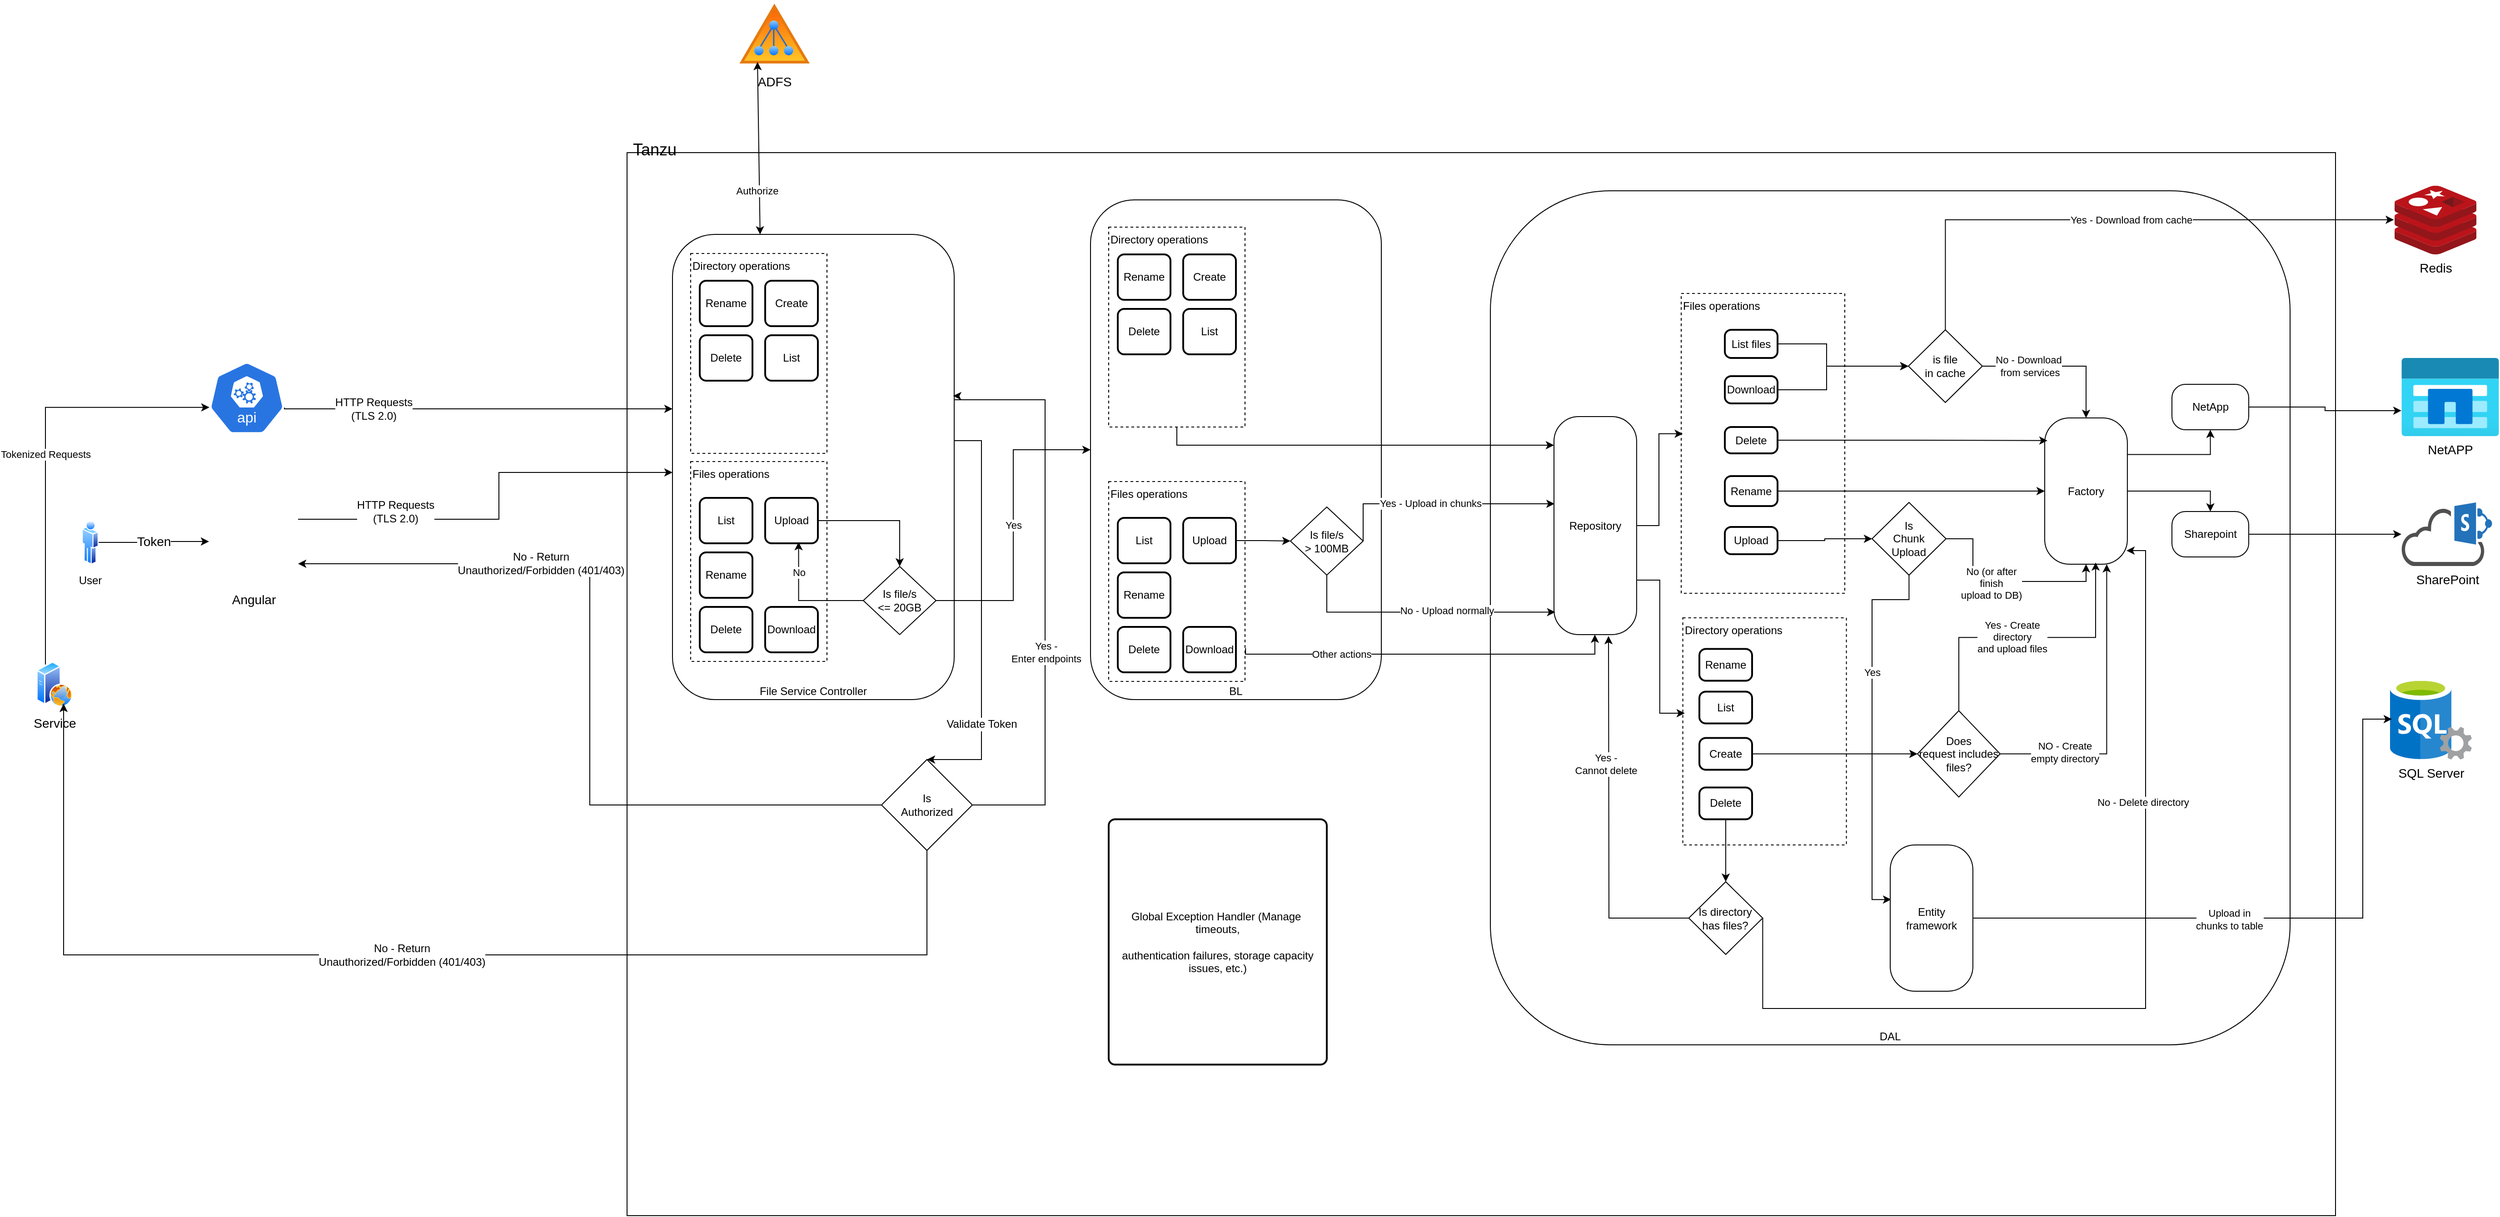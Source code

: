 <mxfile version="26.0.16">
  <diagram name="Page-1" id="DkCKMyg1tVyzqoW7HSBp">
    <mxGraphModel dx="2643" dy="933" grid="1" gridSize="10" guides="1" tooltips="1" connect="1" arrows="1" fold="1" page="1" pageScale="1" pageWidth="850" pageHeight="1100" math="0" shadow="0">
      <root>
        <mxCell id="0" />
        <mxCell id="1" parent="0" />
        <mxCell id="CK9umGI7x9kUIgqdE483-122" value="" style="rounded=0;whiteSpace=wrap;html=1;fillColor=none;" vertex="1" parent="1">
          <mxGeometry x="180" y="168" width="1880" height="1170" as="geometry" />
        </mxCell>
        <mxCell id="cBA7sRYi_IcgjNRqiYrO-47" value="BL" style="rounded=1;whiteSpace=wrap;html=1;verticalAlign=bottom;" parent="1" vertex="1">
          <mxGeometry x="690" y="220" width="320" height="550" as="geometry" />
        </mxCell>
        <mxCell id="cBA7sRYi_IcgjNRqiYrO-193" value="Files operations" style="rounded=0;whiteSpace=wrap;html=1;dashed=1;align=left;verticalAlign=top;" parent="1" vertex="1">
          <mxGeometry x="710" y="530" width="150" height="220" as="geometry" />
        </mxCell>
        <mxCell id="cBA7sRYi_IcgjNRqiYrO-1" value="&lt;font style=&quot;font-size: 14px;&quot;&gt;Redis&lt;/font&gt;" style="image;sketch=0;aspect=fixed;html=1;points=[];align=center;fontSize=12;image=img/lib/mscae/Cache_Redis_Product.svg;" parent="1" vertex="1">
          <mxGeometry x="2125" y="204.4" width="90" height="75.6" as="geometry" />
        </mxCell>
        <mxCell id="cBA7sRYi_IcgjNRqiYrO-2" value="&lt;font style=&quot;font-size: 14px;&quot;&gt;SQL Server&lt;/font&gt;" style="image;sketch=0;aspect=fixed;html=1;points=[];align=center;fontSize=12;image=img/lib/mscae/SQL_Servers.svg;" parent="1" vertex="1">
          <mxGeometry x="2120" y="746" width="90" height="90" as="geometry" />
        </mxCell>
        <mxCell id="cBA7sRYi_IcgjNRqiYrO-3" value="&lt;font style=&quot;font-size: 14px;&quot;&gt;SharePoint&lt;/font&gt;" style="sketch=0;pointerEvents=1;shadow=0;dashed=0;html=1;strokeColor=none;fillColor=#505050;labelPosition=center;verticalLabelPosition=bottom;outlineConnect=0;verticalAlign=top;align=center;shape=mxgraph.office.clouds.cloud_sharepoint;" parent="1" vertex="1">
          <mxGeometry x="2132.5" y="553" width="100" height="70" as="geometry" />
        </mxCell>
        <mxCell id="cBA7sRYi_IcgjNRqiYrO-4" value="&lt;font style=&quot;font-size: 14px;&quot;&gt;NetAPP&lt;/font&gt;" style="image;aspect=fixed;html=1;points=[];align=center;fontSize=12;image=img/lib/azure2/storage/Azure_NetApp_Files.svg;" parent="1" vertex="1">
          <mxGeometry x="2132.5" y="394" width="107.5" height="86" as="geometry" />
        </mxCell>
        <mxCell id="cBA7sRYi_IcgjNRqiYrO-5" value="&lt;font style=&quot;font-size: 14px;&quot;&gt;ADFS&lt;/font&gt;" style="image;aspect=fixed;perimeter=ellipsePerimeter;html=1;align=center;shadow=0;dashed=0;spacingTop=3;image=img/lib/active_directory/active_directory.svg;" parent="1" vertex="1">
          <mxGeometry x="300" width="84.71" height="72" as="geometry" />
        </mxCell>
        <mxCell id="CK9umGI7x9kUIgqdE483-131" style="edgeStyle=orthogonalEdgeStyle;rounded=0;orthogonalLoop=1;jettySize=auto;html=1;exitX=1;exitY=0.25;exitDx=0;exitDy=0;" edge="1" parent="1" source="cBA7sRYi_IcgjNRqiYrO-6" target="cBA7sRYi_IcgjNRqiYrO-28">
          <mxGeometry relative="1" as="geometry">
            <Array as="points">
              <mxPoint x="39" y="572" />
              <mxPoint x="39" y="520" />
            </Array>
          </mxGeometry>
        </mxCell>
        <mxCell id="CK9umGI7x9kUIgqdE483-132" value="&lt;span style=&quot;font-size: 12px;&quot;&gt;HTTP Requests&lt;/span&gt;&lt;br style=&quot;font-size: 12px;&quot;&gt;&lt;span style=&quot;font-size: 12px;&quot;&gt;(TLS 2.0)&lt;/span&gt;" style="edgeLabel;html=1;align=center;verticalAlign=middle;resizable=0;points=[];" vertex="1" connectable="0" parent="CK9umGI7x9kUIgqdE483-131">
          <mxGeometry x="-0.664" y="2" relative="1" as="geometry">
            <mxPoint x="29" y="-7" as="offset" />
          </mxGeometry>
        </mxCell>
        <mxCell id="cBA7sRYi_IcgjNRqiYrO-6" value="&lt;font style=&quot;font-size: 14px;&quot;&gt;Angular&lt;/font&gt;" style="shape=image;html=1;verticalAlign=top;verticalLabelPosition=bottom;labelBackgroundColor=#ffffff;imageAspect=0;aspect=fixed;image=https://cdn0.iconfinder.com/data/icons/long-shadow-web-icons/512/angular-symbol-128.png" parent="1" vertex="1">
          <mxGeometry x="-280" y="547" width="98" height="98" as="geometry" />
        </mxCell>
        <mxCell id="cBA7sRYi_IcgjNRqiYrO-17" value="&lt;font style=&quot;font-size: 14px;&quot;&gt;Token&lt;/font&gt;" style="edgeStyle=orthogonalEdgeStyle;rounded=0;orthogonalLoop=1;jettySize=auto;html=1;" parent="1" source="cBA7sRYi_IcgjNRqiYrO-13" target="cBA7sRYi_IcgjNRqiYrO-6" edge="1">
          <mxGeometry relative="1" as="geometry" />
        </mxCell>
        <mxCell id="cBA7sRYi_IcgjNRqiYrO-13" value="User" style="image;aspect=fixed;perimeter=ellipsePerimeter;html=1;align=center;shadow=0;dashed=0;spacingTop=3;image=img/lib/active_directory/user.svg;" parent="1" vertex="1">
          <mxGeometry x="-420" y="572" width="18.5" height="50" as="geometry" />
        </mxCell>
        <mxCell id="cBA7sRYi_IcgjNRqiYrO-24" value="&lt;font style=&quot;font-size: 14px;&quot;&gt;Service&lt;/font&gt;" style="image;aspect=fixed;perimeter=ellipsePerimeter;html=1;align=center;shadow=0;dashed=0;spacingTop=3;image=img/lib/active_directory/web_server.svg;" parent="1" vertex="1">
          <mxGeometry x="-470" y="728" width="40" height="50" as="geometry" />
        </mxCell>
        <mxCell id="cBA7sRYi_IcgjNRqiYrO-45" value="&lt;font style=&quot;font-size: 12px;&quot;&gt;Validate Token&lt;/font&gt;" style="edgeStyle=orthogonalEdgeStyle;rounded=0;orthogonalLoop=1;jettySize=auto;html=1;exitX=1;exitY=0.5;exitDx=0;exitDy=0;entryX=0.5;entryY=0;entryDx=0;entryDy=0;" parent="1" source="cBA7sRYi_IcgjNRqiYrO-28" target="cBA7sRYi_IcgjNRqiYrO-43" edge="1">
          <mxGeometry x="0.579" relative="1" as="geometry">
            <Array as="points">
              <mxPoint x="570" y="485" />
              <mxPoint x="570" y="836" />
            </Array>
            <mxPoint as="offset" />
          </mxGeometry>
        </mxCell>
        <mxCell id="cBA7sRYi_IcgjNRqiYrO-28" value="File Service Controller" style="rounded=1;whiteSpace=wrap;html=1;verticalAlign=bottom;" parent="1" vertex="1">
          <mxGeometry x="230" y="258" width="310" height="512" as="geometry" />
        </mxCell>
        <mxCell id="cBA7sRYi_IcgjNRqiYrO-39" value="Authorize" style="endArrow=classic;startArrow=classic;html=1;rounded=0;entryX=0.25;entryY=1;entryDx=0;entryDy=0;exitX=0.311;exitY=0;exitDx=0;exitDy=0;exitPerimeter=0;" parent="1" source="cBA7sRYi_IcgjNRqiYrO-28" target="cBA7sRYi_IcgjNRqiYrO-5" edge="1">
          <mxGeometry x="-0.494" y="3" width="50" height="50" relative="1" as="geometry">
            <mxPoint x="420" y="390" as="sourcePoint" />
            <mxPoint x="470" y="340" as="targetPoint" />
            <mxPoint as="offset" />
          </mxGeometry>
        </mxCell>
        <mxCell id="cBA7sRYi_IcgjNRqiYrO-51" style="edgeStyle=orthogonalEdgeStyle;rounded=0;orthogonalLoop=1;jettySize=auto;html=1;exitX=0.5;exitY=1;exitDx=0;exitDy=0;" parent="1" source="cBA7sRYi_IcgjNRqiYrO-43" target="cBA7sRYi_IcgjNRqiYrO-24" edge="1">
          <mxGeometry relative="1" as="geometry">
            <Array as="points">
              <mxPoint x="510" y="1051" />
              <mxPoint x="-440" y="1051" />
            </Array>
            <mxPoint x="530" y="950.5" as="sourcePoint" />
            <mxPoint x="-440" y="988.5" as="targetPoint" />
          </mxGeometry>
        </mxCell>
        <mxCell id="cBA7sRYi_IcgjNRqiYrO-52" value="&lt;font style=&quot;font-size: 12px;&quot;&gt;No - Return &lt;br&gt;Unauthorized/Forbidden (401/403)&lt;/font&gt;" style="edgeLabel;html=1;align=center;verticalAlign=middle;resizable=0;points=[];" parent="cBA7sRYi_IcgjNRqiYrO-51" vertex="1" connectable="0">
          <mxGeometry x="-0.086" relative="1" as="geometry">
            <mxPoint x="-80" as="offset" />
          </mxGeometry>
        </mxCell>
        <mxCell id="cBA7sRYi_IcgjNRqiYrO-113" style="edgeStyle=orthogonalEdgeStyle;rounded=0;orthogonalLoop=1;jettySize=auto;html=1;exitX=1;exitY=0.5;exitDx=0;exitDy=0;entryX=0.996;entryY=0.347;entryDx=0;entryDy=0;entryPerimeter=0;" parent="1" source="cBA7sRYi_IcgjNRqiYrO-43" target="cBA7sRYi_IcgjNRqiYrO-28" edge="1">
          <mxGeometry relative="1" as="geometry">
            <Array as="points">
              <mxPoint x="640" y="886" />
              <mxPoint x="640" y="440" />
              <mxPoint x="540" y="440" />
              <mxPoint x="540" y="436" />
            </Array>
          </mxGeometry>
        </mxCell>
        <mxCell id="cBA7sRYi_IcgjNRqiYrO-114" value="Yes - &lt;br&gt;Enter endpoints" style="edgeLabel;html=1;align=center;verticalAlign=middle;resizable=0;points=[];" parent="cBA7sRYi_IcgjNRqiYrO-113" vertex="1" connectable="0">
          <mxGeometry x="-0.214" y="-1" relative="1" as="geometry">
            <mxPoint as="offset" />
          </mxGeometry>
        </mxCell>
        <mxCell id="CK9umGI7x9kUIgqdE483-129" style="edgeStyle=orthogonalEdgeStyle;rounded=0;orthogonalLoop=1;jettySize=auto;html=1;exitX=0;exitY=0.5;exitDx=0;exitDy=0;entryX=1;entryY=0.75;entryDx=0;entryDy=0;" edge="1" parent="1" source="cBA7sRYi_IcgjNRqiYrO-43" target="cBA7sRYi_IcgjNRqiYrO-6">
          <mxGeometry relative="1" as="geometry" />
        </mxCell>
        <mxCell id="CK9umGI7x9kUIgqdE483-130" value="&lt;span style=&quot;font-size: 12px;&quot;&gt;No - Return&lt;/span&gt;&lt;br style=&quot;font-size: 12px;&quot;&gt;&lt;span style=&quot;font-size: 12px;&quot;&gt;Unauthorized/Forbidden (401/403)&lt;/span&gt;" style="edgeLabel;html=1;align=center;verticalAlign=middle;resizable=0;points=[];" vertex="1" connectable="0" parent="CK9umGI7x9kUIgqdE483-129">
          <mxGeometry x="0.403" y="5" relative="1" as="geometry">
            <mxPoint x="-4" y="-6" as="offset" />
          </mxGeometry>
        </mxCell>
        <mxCell id="cBA7sRYi_IcgjNRqiYrO-43" value="Is &lt;br&gt;Authorized" style="rhombus;whiteSpace=wrap;html=1;" parent="1" vertex="1">
          <mxGeometry x="460" y="836" width="100" height="100" as="geometry" />
        </mxCell>
        <mxCell id="cBA7sRYi_IcgjNRqiYrO-59" value="DAL" style="rounded=1;whiteSpace=wrap;html=1;verticalAlign=bottom;" parent="1" vertex="1">
          <mxGeometry x="1130" y="210" width="880" height="940" as="geometry" />
        </mxCell>
        <mxCell id="cBA7sRYi_IcgjNRqiYrO-63" style="edgeStyle=orthogonalEdgeStyle;rounded=0;orthogonalLoop=1;jettySize=auto;html=1;exitX=0;exitY=0.5;exitDx=0;exitDy=0;entryX=0.5;entryY=1;entryDx=0;entryDy=0;" parent="1" edge="1">
          <mxGeometry relative="1" as="geometry">
            <mxPoint x="879.04" y="650" as="sourcePoint" />
          </mxGeometry>
        </mxCell>
        <mxCell id="cBA7sRYi_IcgjNRqiYrO-65" style="edgeStyle=orthogonalEdgeStyle;rounded=0;orthogonalLoop=1;jettySize=auto;html=1;" parent="1" edge="1">
          <mxGeometry relative="1" as="geometry">
            <mxPoint x="970" y="650.034" as="sourcePoint" />
            <Array as="points">
              <mxPoint x="1015" y="650" />
            </Array>
          </mxGeometry>
        </mxCell>
        <mxCell id="cBA7sRYi_IcgjNRqiYrO-75" style="edgeStyle=orthogonalEdgeStyle;rounded=0;orthogonalLoop=1;jettySize=auto;html=1;entryX=1;entryY=0.5;entryDx=0;entryDy=0;" parent="1" edge="1">
          <mxGeometry relative="1" as="geometry">
            <mxPoint x="1015.517" y="539" as="sourcePoint" />
          </mxGeometry>
        </mxCell>
        <mxCell id="cBA7sRYi_IcgjNRqiYrO-76" style="edgeStyle=orthogonalEdgeStyle;rounded=0;orthogonalLoop=1;jettySize=auto;html=1;entryX=0;entryY=0.5;entryDx=0;entryDy=0;" parent="1" edge="1">
          <mxGeometry relative="1" as="geometry">
            <mxPoint x="833.586" y="539" as="sourcePoint" />
          </mxGeometry>
        </mxCell>
        <mxCell id="cBA7sRYi_IcgjNRqiYrO-69" style="edgeStyle=orthogonalEdgeStyle;rounded=0;orthogonalLoop=1;jettySize=auto;html=1;exitX=0.995;exitY=0.63;exitDx=0;exitDy=0;exitPerimeter=0;" parent="1" source="cBA7sRYi_IcgjNRqiYrO-72" target="cBA7sRYi_IcgjNRqiYrO-28" edge="1">
          <mxGeometry relative="1" as="geometry">
            <mxPoint x="153.2" y="460.862" as="sourcePoint" />
            <Array as="points">
              <mxPoint x="-197" y="450" />
            </Array>
          </mxGeometry>
        </mxCell>
        <mxCell id="cBA7sRYi_IcgjNRqiYrO-71" value="&lt;span style=&quot;font-size: 12px;&quot;&gt;HTTP Requests &lt;br&gt;(TLS 2.0)&lt;/span&gt;" style="edgeLabel;html=1;align=center;verticalAlign=middle;resizable=0;points=[];" parent="cBA7sRYi_IcgjNRqiYrO-69" vertex="1" connectable="0">
          <mxGeometry x="-0.276" relative="1" as="geometry">
            <mxPoint x="-56" as="offset" />
          </mxGeometry>
        </mxCell>
        <mxCell id="cBA7sRYi_IcgjNRqiYrO-70" value="Tokenized Requests" style="edgeStyle=orthogonalEdgeStyle;rounded=0;orthogonalLoop=1;jettySize=auto;html=1;entryX=0.005;entryY=0.63;entryDx=0;entryDy=0;entryPerimeter=0;" parent="1" source="cBA7sRYi_IcgjNRqiYrO-24" target="cBA7sRYi_IcgjNRqiYrO-72" edge="1">
          <mxGeometry relative="1" as="geometry">
            <mxPoint x="-230" y="448.016" as="targetPoint" />
            <Array as="points">
              <mxPoint x="-460" y="448" />
            </Array>
          </mxGeometry>
        </mxCell>
        <mxCell id="cBA7sRYi_IcgjNRqiYrO-72" value="" style="aspect=fixed;sketch=0;html=1;dashed=0;whitespace=wrap;verticalLabelPosition=bottom;verticalAlign=top;fillColor=#2875E2;strokeColor=#ffffff;points=[[0.005,0.63,0],[0.1,0.2,0],[0.9,0.2,0],[0.5,0,0],[0.995,0.63,0],[0.72,0.99,0],[0.5,1,0],[0.28,0.99,0]];shape=mxgraph.kubernetes.icon2;kubernetesLabel=1;prIcon=api" parent="1" vertex="1">
          <mxGeometry x="-280" y="398" width="83.33" height="80" as="geometry" />
        </mxCell>
        <mxCell id="cBA7sRYi_IcgjNRqiYrO-237" style="edgeStyle=orthogonalEdgeStyle;rounded=0;orthogonalLoop=1;jettySize=auto;html=1;entryX=0;entryY=0.5;entryDx=0;entryDy=0;" parent="1" source="cBA7sRYi_IcgjNRqiYrO-95" target="cBA7sRYi_IcgjNRqiYrO-99" edge="1">
          <mxGeometry relative="1" as="geometry" />
        </mxCell>
        <mxCell id="cBA7sRYi_IcgjNRqiYrO-95" value="Upload" style="rounded=1;whiteSpace=wrap;html=1;absoluteArcSize=1;arcSize=14;strokeWidth=2;" parent="1" vertex="1">
          <mxGeometry x="792" y="570" width="58" height="50" as="geometry" />
        </mxCell>
        <mxCell id="cBA7sRYi_IcgjNRqiYrO-196" style="edgeStyle=orthogonalEdgeStyle;rounded=0;orthogonalLoop=1;jettySize=auto;html=1;exitX=1;exitY=0.5;exitDx=0;exitDy=0;entryX=0.007;entryY=0.4;entryDx=0;entryDy=0;entryPerimeter=0;" parent="1" source="cBA7sRYi_IcgjNRqiYrO-99" target="cBA7sRYi_IcgjNRqiYrO-111" edge="1">
          <mxGeometry relative="1" as="geometry">
            <Array as="points">
              <mxPoint x="1201" y="554" />
            </Array>
          </mxGeometry>
        </mxCell>
        <mxCell id="cBA7sRYi_IcgjNRqiYrO-197" value="Yes - Upload in chunks" style="edgeLabel;html=1;align=center;verticalAlign=middle;resizable=0;points=[];" parent="cBA7sRYi_IcgjNRqiYrO-196" vertex="1" connectable="0">
          <mxGeometry x="-0.526" y="2" relative="1" as="geometry">
            <mxPoint x="55" y="1" as="offset" />
          </mxGeometry>
        </mxCell>
        <mxCell id="cBA7sRYi_IcgjNRqiYrO-99" value="Is file/s &lt;br&gt;&amp;gt; 100MB" style="rhombus;whiteSpace=wrap;html=1;" parent="1" vertex="1">
          <mxGeometry x="910" y="558" width="80" height="75" as="geometry" />
        </mxCell>
        <mxCell id="cBA7sRYi_IcgjNRqiYrO-103" value="&lt;font style=&quot;font-size: 18px;&quot;&gt;Tanzu&lt;/font&gt;" style="text;html=1;align=center;verticalAlign=middle;resizable=0;points=[];autosize=1;strokeColor=none;fillColor=none;" parent="1" vertex="1">
          <mxGeometry x="175" y="145" width="70" height="40" as="geometry" />
        </mxCell>
        <mxCell id="cBA7sRYi_IcgjNRqiYrO-111" value="Repository" style="rounded=1;whiteSpace=wrap;html=1;arcSize=30;" parent="1" vertex="1">
          <mxGeometry x="1200" y="458.5" width="90.96" height="240" as="geometry" />
        </mxCell>
        <mxCell id="cBA7sRYi_IcgjNRqiYrO-123" value="Download" style="rounded=1;whiteSpace=wrap;html=1;absoluteArcSize=1;arcSize=14;strokeWidth=2;" parent="1" vertex="1">
          <mxGeometry x="792" y="690" width="58" height="50" as="geometry" />
        </mxCell>
        <mxCell id="cBA7sRYi_IcgjNRqiYrO-124" value="List" style="rounded=1;whiteSpace=wrap;html=1;absoluteArcSize=1;arcSize=14;strokeWidth=2;" parent="1" vertex="1">
          <mxGeometry x="720" y="570" width="58" height="50" as="geometry" />
        </mxCell>
        <mxCell id="cBA7sRYi_IcgjNRqiYrO-125" value="Rename" style="rounded=1;whiteSpace=wrap;html=1;absoluteArcSize=1;arcSize=14;strokeWidth=2;" parent="1" vertex="1">
          <mxGeometry x="720" y="630" width="58" height="50" as="geometry" />
        </mxCell>
        <mxCell id="cBA7sRYi_IcgjNRqiYrO-126" value="Delete" style="rounded=1;whiteSpace=wrap;html=1;absoluteArcSize=1;arcSize=14;strokeWidth=2;" parent="1" vertex="1">
          <mxGeometry x="720" y="690" width="58" height="50" as="geometry" />
        </mxCell>
        <mxCell id="cBA7sRYi_IcgjNRqiYrO-129" style="edgeStyle=orthogonalEdgeStyle;rounded=0;orthogonalLoop=1;jettySize=auto;html=1;exitX=1.004;exitY=0.833;exitDx=0;exitDy=0;exitPerimeter=0;" parent="1" source="cBA7sRYi_IcgjNRqiYrO-193" target="cBA7sRYi_IcgjNRqiYrO-111" edge="1">
          <mxGeometry relative="1" as="geometry">
            <mxPoint x="970" y="740" as="sourcePoint" />
            <mxPoint x="1160" y="680" as="targetPoint" />
            <Array as="points">
              <mxPoint x="861" y="720" />
              <mxPoint x="1245" y="720" />
            </Array>
          </mxGeometry>
        </mxCell>
        <mxCell id="cBA7sRYi_IcgjNRqiYrO-130" value="Other actions" style="edgeLabel;html=1;align=center;verticalAlign=middle;resizable=0;points=[];" parent="cBA7sRYi_IcgjNRqiYrO-129" vertex="1" connectable="0">
          <mxGeometry x="-0.589" y="-1" relative="1" as="geometry">
            <mxPoint x="27" y="-1" as="offset" />
          </mxGeometry>
        </mxCell>
        <mxCell id="cBA7sRYi_IcgjNRqiYrO-240" style="edgeStyle=orthogonalEdgeStyle;rounded=0;orthogonalLoop=1;jettySize=auto;html=1;" parent="1" source="cBA7sRYi_IcgjNRqiYrO-200" target="cBA7sRYi_IcgjNRqiYrO-111" edge="1">
          <mxGeometry relative="1" as="geometry">
            <Array as="points">
              <mxPoint x="785" y="490" />
            </Array>
          </mxGeometry>
        </mxCell>
        <mxCell id="cBA7sRYi_IcgjNRqiYrO-200" value="Directory operations" style="rounded=0;whiteSpace=wrap;html=1;dashed=1;align=left;verticalAlign=top;" parent="1" vertex="1">
          <mxGeometry x="710" y="250" width="150" height="220" as="geometry" />
        </mxCell>
        <mxCell id="cBA7sRYi_IcgjNRqiYrO-201" value="Create" style="rounded=1;whiteSpace=wrap;html=1;absoluteArcSize=1;arcSize=14;strokeWidth=2;" parent="1" vertex="1">
          <mxGeometry x="792" y="280" width="58" height="50" as="geometry" />
        </mxCell>
        <mxCell id="cBA7sRYi_IcgjNRqiYrO-203" value="List" style="rounded=1;whiteSpace=wrap;html=1;absoluteArcSize=1;arcSize=14;strokeWidth=2;" parent="1" vertex="1">
          <mxGeometry x="792" y="340" width="58" height="50" as="geometry" />
        </mxCell>
        <mxCell id="cBA7sRYi_IcgjNRqiYrO-204" value="Rename" style="rounded=1;whiteSpace=wrap;html=1;absoluteArcSize=1;arcSize=14;strokeWidth=2;" parent="1" vertex="1">
          <mxGeometry x="720" y="280" width="58" height="50" as="geometry" />
        </mxCell>
        <mxCell id="cBA7sRYi_IcgjNRqiYrO-205" value="Delete" style="rounded=1;whiteSpace=wrap;html=1;absoluteArcSize=1;arcSize=14;strokeWidth=2;" parent="1" vertex="1">
          <mxGeometry x="720" y="340" width="58" height="50" as="geometry" />
        </mxCell>
        <mxCell id="CK9umGI7x9kUIgqdE483-1" value="Global Exception Handler (Manage&amp;nbsp; timeouts,&lt;br/&gt;&lt;br&gt;authentication failures, storage capacity issues, etc.)" style="rounded=1;whiteSpace=wrap;html=1;absoluteArcSize=1;arcSize=14;strokeWidth=2;" vertex="1" parent="1">
          <mxGeometry x="710" y="901.75" width="240" height="270" as="geometry" />
        </mxCell>
        <mxCell id="CK9umGI7x9kUIgqdE483-50" style="edgeStyle=orthogonalEdgeStyle;rounded=0;orthogonalLoop=1;jettySize=auto;html=1;exitX=0.5;exitY=1;exitDx=0;exitDy=0;entryX=0.015;entryY=0.897;entryDx=0;entryDy=0;entryPerimeter=0;" edge="1" parent="1" source="cBA7sRYi_IcgjNRqiYrO-99" target="cBA7sRYi_IcgjNRqiYrO-111">
          <mxGeometry relative="1" as="geometry">
            <Array as="points">
              <mxPoint x="950" y="674" />
            </Array>
          </mxGeometry>
        </mxCell>
        <mxCell id="CK9umGI7x9kUIgqdE483-51" value="No - Upload normally" style="edgeLabel;html=1;align=center;verticalAlign=middle;resizable=0;points=[];" vertex="1" connectable="0" parent="CK9umGI7x9kUIgqdE483-50">
          <mxGeometry x="0.182" y="2" relative="1" as="geometry">
            <mxPoint as="offset" />
          </mxGeometry>
        </mxCell>
        <mxCell id="CK9umGI7x9kUIgqdE483-52" value="Directory operations" style="rounded=0;whiteSpace=wrap;html=1;dashed=1;align=left;verticalAlign=top;" vertex="1" parent="1">
          <mxGeometry x="1341.78" y="680" width="180" height="250" as="geometry" />
        </mxCell>
        <mxCell id="CK9umGI7x9kUIgqdE483-110" style="edgeStyle=orthogonalEdgeStyle;rounded=0;orthogonalLoop=1;jettySize=auto;html=1;exitX=1;exitY=0.5;exitDx=0;exitDy=0;entryX=0;entryY=0.5;entryDx=0;entryDy=0;" edge="1" parent="1" source="CK9umGI7x9kUIgqdE483-53" target="CK9umGI7x9kUIgqdE483-109">
          <mxGeometry relative="1" as="geometry" />
        </mxCell>
        <mxCell id="CK9umGI7x9kUIgqdE483-53" value="Create" style="rounded=1;whiteSpace=wrap;html=1;absoluteArcSize=1;arcSize=14;strokeWidth=2;flipV=0;flipH=1;" vertex="1" parent="1">
          <mxGeometry x="1359.99" y="812.25" width="58" height="35" as="geometry" />
        </mxCell>
        <mxCell id="CK9umGI7x9kUIgqdE483-54" value="List" style="rounded=1;whiteSpace=wrap;html=1;absoluteArcSize=1;arcSize=14;strokeWidth=2;flipV=1;flipH=1;" vertex="1" parent="1">
          <mxGeometry x="1359.99" y="761.25" width="58" height="35" as="geometry" />
        </mxCell>
        <mxCell id="CK9umGI7x9kUIgqdE483-55" value="Rename" style="rounded=1;whiteSpace=wrap;html=1;absoluteArcSize=1;arcSize=14;strokeWidth=2;flipV=1;flipH=1;" vertex="1" parent="1">
          <mxGeometry x="1359.99" y="714.25" width="58" height="35" as="geometry" />
        </mxCell>
        <mxCell id="CK9umGI7x9kUIgqdE483-117" style="edgeStyle=orthogonalEdgeStyle;rounded=0;orthogonalLoop=1;jettySize=auto;html=1;exitX=0.5;exitY=1;exitDx=0;exitDy=0;entryX=0.5;entryY=0;entryDx=0;entryDy=0;" edge="1" parent="1" source="CK9umGI7x9kUIgqdE483-56" target="CK9umGI7x9kUIgqdE483-115">
          <mxGeometry relative="1" as="geometry" />
        </mxCell>
        <mxCell id="CK9umGI7x9kUIgqdE483-56" value="Delete" style="rounded=1;whiteSpace=wrap;html=1;absoluteArcSize=1;arcSize=14;strokeWidth=2;flipV=0;flipH=1;" vertex="1" parent="1">
          <mxGeometry x="1359.99" y="866.75" width="58" height="35" as="geometry" />
        </mxCell>
        <mxCell id="CK9umGI7x9kUIgqdE483-57" value="Files operations" style="rounded=0;whiteSpace=wrap;html=1;dashed=1;align=left;verticalAlign=top;" vertex="1" parent="1">
          <mxGeometry x="1340" y="323" width="180" height="330" as="geometry" />
        </mxCell>
        <mxCell id="CK9umGI7x9kUIgqdE483-58" value="Delete" style="rounded=1;whiteSpace=wrap;html=1;absoluteArcSize=1;arcSize=14;strokeWidth=2;" vertex="1" parent="1">
          <mxGeometry x="1388.01" y="470" width="58" height="29" as="geometry" />
        </mxCell>
        <mxCell id="CK9umGI7x9kUIgqdE483-91" style="edgeStyle=orthogonalEdgeStyle;rounded=0;orthogonalLoop=1;jettySize=auto;html=1;exitX=1;exitY=0.5;exitDx=0;exitDy=0;entryX=0;entryY=0.5;entryDx=0;entryDy=0;" edge="1" parent="1" source="CK9umGI7x9kUIgqdE483-59" target="CK9umGI7x9kUIgqdE483-92">
          <mxGeometry relative="1" as="geometry">
            <mxPoint x="1570" y="595" as="targetPoint" />
          </mxGeometry>
        </mxCell>
        <mxCell id="CK9umGI7x9kUIgqdE483-59" value="Upload" style="rounded=1;whiteSpace=wrap;html=1;absoluteArcSize=1;arcSize=14;strokeWidth=2;" vertex="1" parent="1">
          <mxGeometry x="1388.01" y="580" width="58" height="30" as="geometry" />
        </mxCell>
        <mxCell id="CK9umGI7x9kUIgqdE483-90" style="edgeStyle=orthogonalEdgeStyle;rounded=0;orthogonalLoop=1;jettySize=auto;html=1;entryX=0;entryY=0.5;entryDx=0;entryDy=0;" edge="1" parent="1" source="CK9umGI7x9kUIgqdE483-60" target="CK9umGI7x9kUIgqdE483-63">
          <mxGeometry relative="1" as="geometry" />
        </mxCell>
        <mxCell id="CK9umGI7x9kUIgqdE483-60" value="Rename" style="rounded=1;whiteSpace=wrap;html=1;absoluteArcSize=1;arcSize=14;strokeWidth=2;" vertex="1" parent="1">
          <mxGeometry x="1388.01" y="524" width="58" height="33" as="geometry" />
        </mxCell>
        <mxCell id="CK9umGI7x9kUIgqdE483-85" style="edgeStyle=orthogonalEdgeStyle;rounded=0;orthogonalLoop=1;jettySize=auto;html=1;entryX=0;entryY=0.5;entryDx=0;entryDy=0;" edge="1" parent="1" source="CK9umGI7x9kUIgqdE483-61" target="CK9umGI7x9kUIgqdE483-81">
          <mxGeometry relative="1" as="geometry">
            <Array as="points">
              <mxPoint x="1500" y="379" />
              <mxPoint x="1500" y="403" />
            </Array>
          </mxGeometry>
        </mxCell>
        <mxCell id="CK9umGI7x9kUIgqdE483-61" value="List files" style="rounded=1;whiteSpace=wrap;html=1;absoluteArcSize=1;arcSize=14;strokeWidth=2;" vertex="1" parent="1">
          <mxGeometry x="1388.01" y="363" width="58" height="31" as="geometry" />
        </mxCell>
        <mxCell id="CK9umGI7x9kUIgqdE483-86" style="edgeStyle=orthogonalEdgeStyle;rounded=0;orthogonalLoop=1;jettySize=auto;html=1;entryX=0;entryY=0.5;entryDx=0;entryDy=0;" edge="1" parent="1" source="CK9umGI7x9kUIgqdE483-62" target="CK9umGI7x9kUIgqdE483-81">
          <mxGeometry relative="1" as="geometry">
            <Array as="points">
              <mxPoint x="1500" y="429" />
              <mxPoint x="1500" y="403" />
            </Array>
          </mxGeometry>
        </mxCell>
        <mxCell id="CK9umGI7x9kUIgqdE483-62" value="Download" style="rounded=1;whiteSpace=wrap;html=1;absoluteArcSize=1;arcSize=14;strokeWidth=2;" vertex="1" parent="1">
          <mxGeometry x="1388.01" y="414" width="58" height="30" as="geometry" />
        </mxCell>
        <mxCell id="CK9umGI7x9kUIgqdE483-101" style="edgeStyle=orthogonalEdgeStyle;rounded=0;orthogonalLoop=1;jettySize=auto;html=1;exitX=1;exitY=0.25;exitDx=0;exitDy=0;entryX=0.5;entryY=1;entryDx=0;entryDy=0;" edge="1" parent="1" source="CK9umGI7x9kUIgqdE483-63" target="CK9umGI7x9kUIgqdE483-99">
          <mxGeometry relative="1" as="geometry" />
        </mxCell>
        <mxCell id="CK9umGI7x9kUIgqdE483-102" style="edgeStyle=orthogonalEdgeStyle;rounded=0;orthogonalLoop=1;jettySize=auto;html=1;exitX=1;exitY=0.5;exitDx=0;exitDy=0;entryX=0.5;entryY=0;entryDx=0;entryDy=0;" edge="1" parent="1" source="CK9umGI7x9kUIgqdE483-63" target="CK9umGI7x9kUIgqdE483-100">
          <mxGeometry relative="1" as="geometry" />
        </mxCell>
        <mxCell id="CK9umGI7x9kUIgqdE483-63" value="Factory" style="rounded=1;whiteSpace=wrap;html=1;arcSize=30;" vertex="1" parent="1">
          <mxGeometry x="1740" y="460" width="90.96" height="161" as="geometry" />
        </mxCell>
        <mxCell id="CK9umGI7x9kUIgqdE483-66" style="edgeStyle=orthogonalEdgeStyle;rounded=0;orthogonalLoop=1;jettySize=auto;html=1;exitX=0.5;exitY=1;exitDx=0;exitDy=0;" edge="1" parent="1" source="CK9umGI7x9kUIgqdE483-61" target="CK9umGI7x9kUIgqdE483-61">
          <mxGeometry relative="1" as="geometry" />
        </mxCell>
        <mxCell id="CK9umGI7x9kUIgqdE483-80" style="edgeStyle=orthogonalEdgeStyle;rounded=0;orthogonalLoop=1;jettySize=auto;html=1;entryX=0.01;entryY=0.468;entryDx=0;entryDy=0;entryPerimeter=0;" edge="1" parent="1" source="cBA7sRYi_IcgjNRqiYrO-111" target="CK9umGI7x9kUIgqdE483-57">
          <mxGeometry relative="1" as="geometry" />
        </mxCell>
        <mxCell id="CK9umGI7x9kUIgqdE483-84" style="edgeStyle=orthogonalEdgeStyle;rounded=0;orthogonalLoop=1;jettySize=auto;html=1;" edge="1" parent="1" source="CK9umGI7x9kUIgqdE483-81" target="CK9umGI7x9kUIgqdE483-63">
          <mxGeometry relative="1" as="geometry" />
        </mxCell>
        <mxCell id="CK9umGI7x9kUIgqdE483-88" value="No - Download&lt;br&gt;&amp;nbsp;from services" style="edgeLabel;html=1;align=center;verticalAlign=middle;resizable=0;points=[];" vertex="1" connectable="0" parent="CK9umGI7x9kUIgqdE483-84">
          <mxGeometry x="-0.412" relative="1" as="geometry">
            <mxPoint as="offset" />
          </mxGeometry>
        </mxCell>
        <mxCell id="CK9umGI7x9kUIgqdE483-81" value="is file &lt;br&gt;in cache" style="rhombus;whiteSpace=wrap;html=1;" vertex="1" parent="1">
          <mxGeometry x="1590.0" y="363" width="81.37" height="80" as="geometry" />
        </mxCell>
        <mxCell id="CK9umGI7x9kUIgqdE483-87" value="Yes - Download from cache" style="edgeStyle=orthogonalEdgeStyle;rounded=0;orthogonalLoop=1;jettySize=auto;html=1;exitX=0.5;exitY=0;exitDx=0;exitDy=0;entryX=-0.009;entryY=0.496;entryDx=0;entryDy=0;entryPerimeter=0;" edge="1" parent="1" source="CK9umGI7x9kUIgqdE483-81" target="cBA7sRYi_IcgjNRqiYrO-1">
          <mxGeometry x="0.059" relative="1" as="geometry">
            <mxPoint as="offset" />
          </mxGeometry>
        </mxCell>
        <mxCell id="CK9umGI7x9kUIgqdE483-89" style="edgeStyle=orthogonalEdgeStyle;rounded=0;orthogonalLoop=1;jettySize=auto;html=1;entryX=0.033;entryY=0.155;entryDx=0;entryDy=0;entryPerimeter=0;" edge="1" parent="1" source="CK9umGI7x9kUIgqdE483-58" target="CK9umGI7x9kUIgqdE483-63">
          <mxGeometry relative="1" as="geometry" />
        </mxCell>
        <mxCell id="CK9umGI7x9kUIgqdE483-93" style="edgeStyle=orthogonalEdgeStyle;rounded=0;orthogonalLoop=1;jettySize=auto;html=1;exitX=1;exitY=0.5;exitDx=0;exitDy=0;entryX=0.5;entryY=1;entryDx=0;entryDy=0;" edge="1" parent="1" source="CK9umGI7x9kUIgqdE483-92" target="CK9umGI7x9kUIgqdE483-63">
          <mxGeometry relative="1" as="geometry">
            <Array as="points">
              <mxPoint x="1661" y="640" />
              <mxPoint x="1786" y="640" />
            </Array>
          </mxGeometry>
        </mxCell>
        <mxCell id="CK9umGI7x9kUIgqdE483-94" value="No (or after&lt;br&gt;finish&lt;br&gt;upload to DB)" style="edgeLabel;html=1;align=center;verticalAlign=middle;resizable=0;points=[];" vertex="1" connectable="0" parent="CK9umGI7x9kUIgqdE483-93">
          <mxGeometry x="-0.125" y="-2" relative="1" as="geometry">
            <mxPoint as="offset" />
          </mxGeometry>
        </mxCell>
        <mxCell id="CK9umGI7x9kUIgqdE483-95" value="Yes" style="edgeStyle=orthogonalEdgeStyle;rounded=0;orthogonalLoop=1;jettySize=auto;html=1;exitX=0.5;exitY=1;exitDx=0;exitDy=0;entryX=0.011;entryY=0.373;entryDx=0;entryDy=0;entryPerimeter=0;" edge="1" parent="1" source="CK9umGI7x9kUIgqdE483-92" target="CK9umGI7x9kUIgqdE483-96">
          <mxGeometry x="-0.295" relative="1" as="geometry">
            <mxPoint x="1650" y="850" as="targetPoint" />
            <Array as="points">
              <mxPoint x="1591" y="660" />
              <mxPoint x="1550" y="660" />
              <mxPoint x="1550" y="990" />
            </Array>
            <mxPoint as="offset" />
          </mxGeometry>
        </mxCell>
        <mxCell id="CK9umGI7x9kUIgqdE483-92" value="Is &lt;br&gt;Chunk &lt;br&gt;Upload" style="rhombus;whiteSpace=wrap;html=1;" vertex="1" parent="1">
          <mxGeometry x="1550.0" y="553" width="81.37" height="80" as="geometry" />
        </mxCell>
        <mxCell id="CK9umGI7x9kUIgqdE483-96" value="Entity framework" style="rounded=1;whiteSpace=wrap;html=1;arcSize=30;" vertex="1" parent="1">
          <mxGeometry x="1570" y="930" width="90.96" height="161" as="geometry" />
        </mxCell>
        <mxCell id="CK9umGI7x9kUIgqdE483-97" style="edgeStyle=orthogonalEdgeStyle;rounded=0;orthogonalLoop=1;jettySize=auto;html=1;exitX=1;exitY=0.5;exitDx=0;exitDy=0;entryX=0.022;entryY=0.506;entryDx=0;entryDy=0;entryPerimeter=0;" edge="1" parent="1" source="CK9umGI7x9kUIgqdE483-96" target="cBA7sRYi_IcgjNRqiYrO-2">
          <mxGeometry relative="1" as="geometry">
            <Array as="points">
              <mxPoint x="2090" y="1011" />
              <mxPoint x="2090" y="792" />
            </Array>
          </mxGeometry>
        </mxCell>
        <mxCell id="CK9umGI7x9kUIgqdE483-98" value="Upload in &lt;br&gt;chunks to table" style="edgeLabel;html=1;align=center;verticalAlign=middle;resizable=0;points=[];" vertex="1" connectable="0" parent="CK9umGI7x9kUIgqdE483-97">
          <mxGeometry x="-0.17" y="-1" relative="1" as="geometry">
            <mxPoint as="offset" />
          </mxGeometry>
        </mxCell>
        <mxCell id="CK9umGI7x9kUIgqdE483-99" value="NetApp" style="rounded=1;whiteSpace=wrap;html=1;arcSize=30;verticalAlign=middle;" vertex="1" parent="1">
          <mxGeometry x="1880" y="423" width="84.52" height="50" as="geometry" />
        </mxCell>
        <mxCell id="CK9umGI7x9kUIgqdE483-107" style="edgeStyle=orthogonalEdgeStyle;rounded=0;orthogonalLoop=1;jettySize=auto;html=1;" edge="1" parent="1" source="CK9umGI7x9kUIgqdE483-100" target="cBA7sRYi_IcgjNRqiYrO-3">
          <mxGeometry relative="1" as="geometry" />
        </mxCell>
        <mxCell id="CK9umGI7x9kUIgqdE483-100" value="Sharepoint" style="rounded=1;whiteSpace=wrap;html=1;arcSize=30;verticalAlign=middle;" vertex="1" parent="1">
          <mxGeometry x="1880" y="563" width="84.52" height="50" as="geometry" />
        </mxCell>
        <mxCell id="CK9umGI7x9kUIgqdE483-103" style="edgeStyle=orthogonalEdgeStyle;rounded=0;orthogonalLoop=1;jettySize=auto;html=1;entryX=0;entryY=0.674;entryDx=0;entryDy=0;entryPerimeter=0;" edge="1" parent="1" source="CK9umGI7x9kUIgqdE483-99" target="cBA7sRYi_IcgjNRqiYrO-4">
          <mxGeometry relative="1" as="geometry" />
        </mxCell>
        <mxCell id="CK9umGI7x9kUIgqdE483-108" style="edgeStyle=orthogonalEdgeStyle;rounded=0;orthogonalLoop=1;jettySize=auto;html=1;exitX=1;exitY=0.75;exitDx=0;exitDy=0;entryX=0.012;entryY=0.42;entryDx=0;entryDy=0;entryPerimeter=0;" edge="1" parent="1" source="cBA7sRYi_IcgjNRqiYrO-111" target="CK9umGI7x9kUIgqdE483-52">
          <mxGeometry relative="1" as="geometry" />
        </mxCell>
        <mxCell id="CK9umGI7x9kUIgqdE483-111" style="edgeStyle=orthogonalEdgeStyle;rounded=0;orthogonalLoop=1;jettySize=auto;html=1;entryX=0.75;entryY=1;entryDx=0;entryDy=0;" edge="1" parent="1" source="CK9umGI7x9kUIgqdE483-109" target="CK9umGI7x9kUIgqdE483-63">
          <mxGeometry relative="1" as="geometry" />
        </mxCell>
        <mxCell id="CK9umGI7x9kUIgqdE483-112" value="NO - Create&lt;br&gt;empty directory" style="edgeLabel;html=1;align=center;verticalAlign=middle;resizable=0;points=[];" vertex="1" connectable="0" parent="CK9umGI7x9kUIgqdE483-111">
          <mxGeometry x="-0.568" y="3" relative="1" as="geometry">
            <mxPoint y="1" as="offset" />
          </mxGeometry>
        </mxCell>
        <mxCell id="CK9umGI7x9kUIgqdE483-109" value="Does &lt;br&gt;request includes &lt;br&gt;files?" style="rhombus;whiteSpace=wrap;html=1;" vertex="1" parent="1">
          <mxGeometry x="1600.0" y="782.25" width="90.95" height="95" as="geometry" />
        </mxCell>
        <mxCell id="CK9umGI7x9kUIgqdE483-113" style="edgeStyle=orthogonalEdgeStyle;rounded=0;orthogonalLoop=1;jettySize=auto;html=1;exitX=0.5;exitY=0;exitDx=0;exitDy=0;entryX=0.616;entryY=0.988;entryDx=0;entryDy=0;entryPerimeter=0;" edge="1" parent="1" source="CK9umGI7x9kUIgqdE483-109" target="CK9umGI7x9kUIgqdE483-63">
          <mxGeometry relative="1" as="geometry" />
        </mxCell>
        <mxCell id="CK9umGI7x9kUIgqdE483-114" value="Yes - Create&lt;br&gt;directory&lt;br&gt;and upload files" style="edgeLabel;html=1;align=center;verticalAlign=middle;resizable=0;points=[];" vertex="1" connectable="0" parent="CK9umGI7x9kUIgqdE483-113">
          <mxGeometry x="-0.116" y="2" relative="1" as="geometry">
            <mxPoint y="1" as="offset" />
          </mxGeometry>
        </mxCell>
        <mxCell id="CK9umGI7x9kUIgqdE483-118" style="edgeStyle=orthogonalEdgeStyle;rounded=0;orthogonalLoop=1;jettySize=auto;html=1;" edge="1" parent="1" source="CK9umGI7x9kUIgqdE483-115">
          <mxGeometry relative="1" as="geometry">
            <mxPoint x="1260" y="700" as="targetPoint" />
          </mxGeometry>
        </mxCell>
        <mxCell id="CK9umGI7x9kUIgqdE483-119" value="Yes -&lt;br&gt;Cannot delete" style="edgeLabel;html=1;align=center;verticalAlign=middle;resizable=0;points=[];" vertex="1" connectable="0" parent="CK9umGI7x9kUIgqdE483-118">
          <mxGeometry x="0.292" y="3" relative="1" as="geometry">
            <mxPoint as="offset" />
          </mxGeometry>
        </mxCell>
        <mxCell id="CK9umGI7x9kUIgqdE483-115" value="Is directory has files?" style="rhombus;whiteSpace=wrap;html=1;" vertex="1" parent="1">
          <mxGeometry x="1348.31" y="970.5" width="81.37" height="80" as="geometry" />
        </mxCell>
        <mxCell id="CK9umGI7x9kUIgqdE483-120" style="edgeStyle=orthogonalEdgeStyle;rounded=0;orthogonalLoop=1;jettySize=auto;html=1;exitX=1;exitY=0.5;exitDx=0;exitDy=0;entryX=0.989;entryY=0.907;entryDx=0;entryDy=0;entryPerimeter=0;" edge="1" parent="1" source="CK9umGI7x9kUIgqdE483-115" target="CK9umGI7x9kUIgqdE483-63">
          <mxGeometry relative="1" as="geometry">
            <Array as="points">
              <mxPoint x="1430" y="1110" />
              <mxPoint x="1851" y="1110" />
              <mxPoint x="1851" y="606" />
            </Array>
          </mxGeometry>
        </mxCell>
        <mxCell id="CK9umGI7x9kUIgqdE483-121" value="No - Delete directory" style="edgeLabel;html=1;align=center;verticalAlign=middle;resizable=0;points=[];" vertex="1" connectable="0" parent="CK9umGI7x9kUIgqdE483-120">
          <mxGeometry x="0.43" y="3" relative="1" as="geometry">
            <mxPoint as="offset" />
          </mxGeometry>
        </mxCell>
        <mxCell id="CK9umGI7x9kUIgqdE483-134" value="Directory operations" style="rounded=0;whiteSpace=wrap;html=1;dashed=1;align=left;verticalAlign=top;" vertex="1" parent="1">
          <mxGeometry x="250" y="279" width="150" height="220" as="geometry" />
        </mxCell>
        <mxCell id="CK9umGI7x9kUIgqdE483-135" value="Create" style="rounded=1;whiteSpace=wrap;html=1;absoluteArcSize=1;arcSize=14;strokeWidth=2;" vertex="1" parent="1">
          <mxGeometry x="332" y="309" width="58" height="50" as="geometry" />
        </mxCell>
        <mxCell id="CK9umGI7x9kUIgqdE483-136" value="List" style="rounded=1;whiteSpace=wrap;html=1;absoluteArcSize=1;arcSize=14;strokeWidth=2;" vertex="1" parent="1">
          <mxGeometry x="332" y="369" width="58" height="50" as="geometry" />
        </mxCell>
        <mxCell id="CK9umGI7x9kUIgqdE483-137" value="Rename" style="rounded=1;whiteSpace=wrap;html=1;absoluteArcSize=1;arcSize=14;strokeWidth=2;" vertex="1" parent="1">
          <mxGeometry x="260" y="309" width="58" height="50" as="geometry" />
        </mxCell>
        <mxCell id="CK9umGI7x9kUIgqdE483-138" value="Delete" style="rounded=1;whiteSpace=wrap;html=1;absoluteArcSize=1;arcSize=14;strokeWidth=2;" vertex="1" parent="1">
          <mxGeometry x="260" y="369" width="58" height="50" as="geometry" />
        </mxCell>
        <mxCell id="CK9umGI7x9kUIgqdE483-139" value="Files operations" style="rounded=0;whiteSpace=wrap;html=1;dashed=1;align=left;verticalAlign=top;" vertex="1" parent="1">
          <mxGeometry x="250" y="508" width="150" height="220" as="geometry" />
        </mxCell>
        <mxCell id="CK9umGI7x9kUIgqdE483-146" style="edgeStyle=orthogonalEdgeStyle;rounded=0;orthogonalLoop=1;jettySize=auto;html=1;entryX=0.5;entryY=0;entryDx=0;entryDy=0;" edge="1" parent="1" source="CK9umGI7x9kUIgqdE483-140" target="CK9umGI7x9kUIgqdE483-145">
          <mxGeometry relative="1" as="geometry" />
        </mxCell>
        <mxCell id="CK9umGI7x9kUIgqdE483-140" value="Upload" style="rounded=1;whiteSpace=wrap;html=1;absoluteArcSize=1;arcSize=14;strokeWidth=2;" vertex="1" parent="1">
          <mxGeometry x="332" y="548" width="58" height="50" as="geometry" />
        </mxCell>
        <mxCell id="CK9umGI7x9kUIgqdE483-141" value="Download" style="rounded=1;whiteSpace=wrap;html=1;absoluteArcSize=1;arcSize=14;strokeWidth=2;" vertex="1" parent="1">
          <mxGeometry x="332" y="668" width="58" height="50" as="geometry" />
        </mxCell>
        <mxCell id="CK9umGI7x9kUIgqdE483-142" value="List" style="rounded=1;whiteSpace=wrap;html=1;absoluteArcSize=1;arcSize=14;strokeWidth=2;" vertex="1" parent="1">
          <mxGeometry x="260" y="548" width="58" height="50" as="geometry" />
        </mxCell>
        <mxCell id="CK9umGI7x9kUIgqdE483-143" value="Rename" style="rounded=1;whiteSpace=wrap;html=1;absoluteArcSize=1;arcSize=14;strokeWidth=2;" vertex="1" parent="1">
          <mxGeometry x="260" y="608" width="58" height="50" as="geometry" />
        </mxCell>
        <mxCell id="CK9umGI7x9kUIgqdE483-144" value="Delete" style="rounded=1;whiteSpace=wrap;html=1;absoluteArcSize=1;arcSize=14;strokeWidth=2;" vertex="1" parent="1">
          <mxGeometry x="260" y="668" width="58" height="50" as="geometry" />
        </mxCell>
        <mxCell id="CK9umGI7x9kUIgqdE483-152" value="Yes" style="edgeStyle=orthogonalEdgeStyle;rounded=0;orthogonalLoop=1;jettySize=auto;html=1;exitX=1;exitY=0.5;exitDx=0;exitDy=0;" edge="1" parent="1" source="CK9umGI7x9kUIgqdE483-145" target="cBA7sRYi_IcgjNRqiYrO-47">
          <mxGeometry relative="1" as="geometry" />
        </mxCell>
        <mxCell id="CK9umGI7x9kUIgqdE483-145" value="Is file/s &lt;br&gt;&amp;lt;= 20GB" style="rhombus;whiteSpace=wrap;html=1;" vertex="1" parent="1">
          <mxGeometry x="440" y="623.5" width="80" height="75" as="geometry" />
        </mxCell>
        <mxCell id="CK9umGI7x9kUIgqdE483-148" value="No" style="edgeStyle=orthogonalEdgeStyle;rounded=0;orthogonalLoop=1;jettySize=auto;html=1;exitX=0;exitY=0.5;exitDx=0;exitDy=0;entryX=0.634;entryY=0.973;entryDx=0;entryDy=0;entryPerimeter=0;" edge="1" parent="1" source="CK9umGI7x9kUIgqdE483-145" target="CK9umGI7x9kUIgqdE483-140">
          <mxGeometry x="0.508" relative="1" as="geometry">
            <mxPoint as="offset" />
          </mxGeometry>
        </mxCell>
      </root>
    </mxGraphModel>
  </diagram>
</mxfile>
